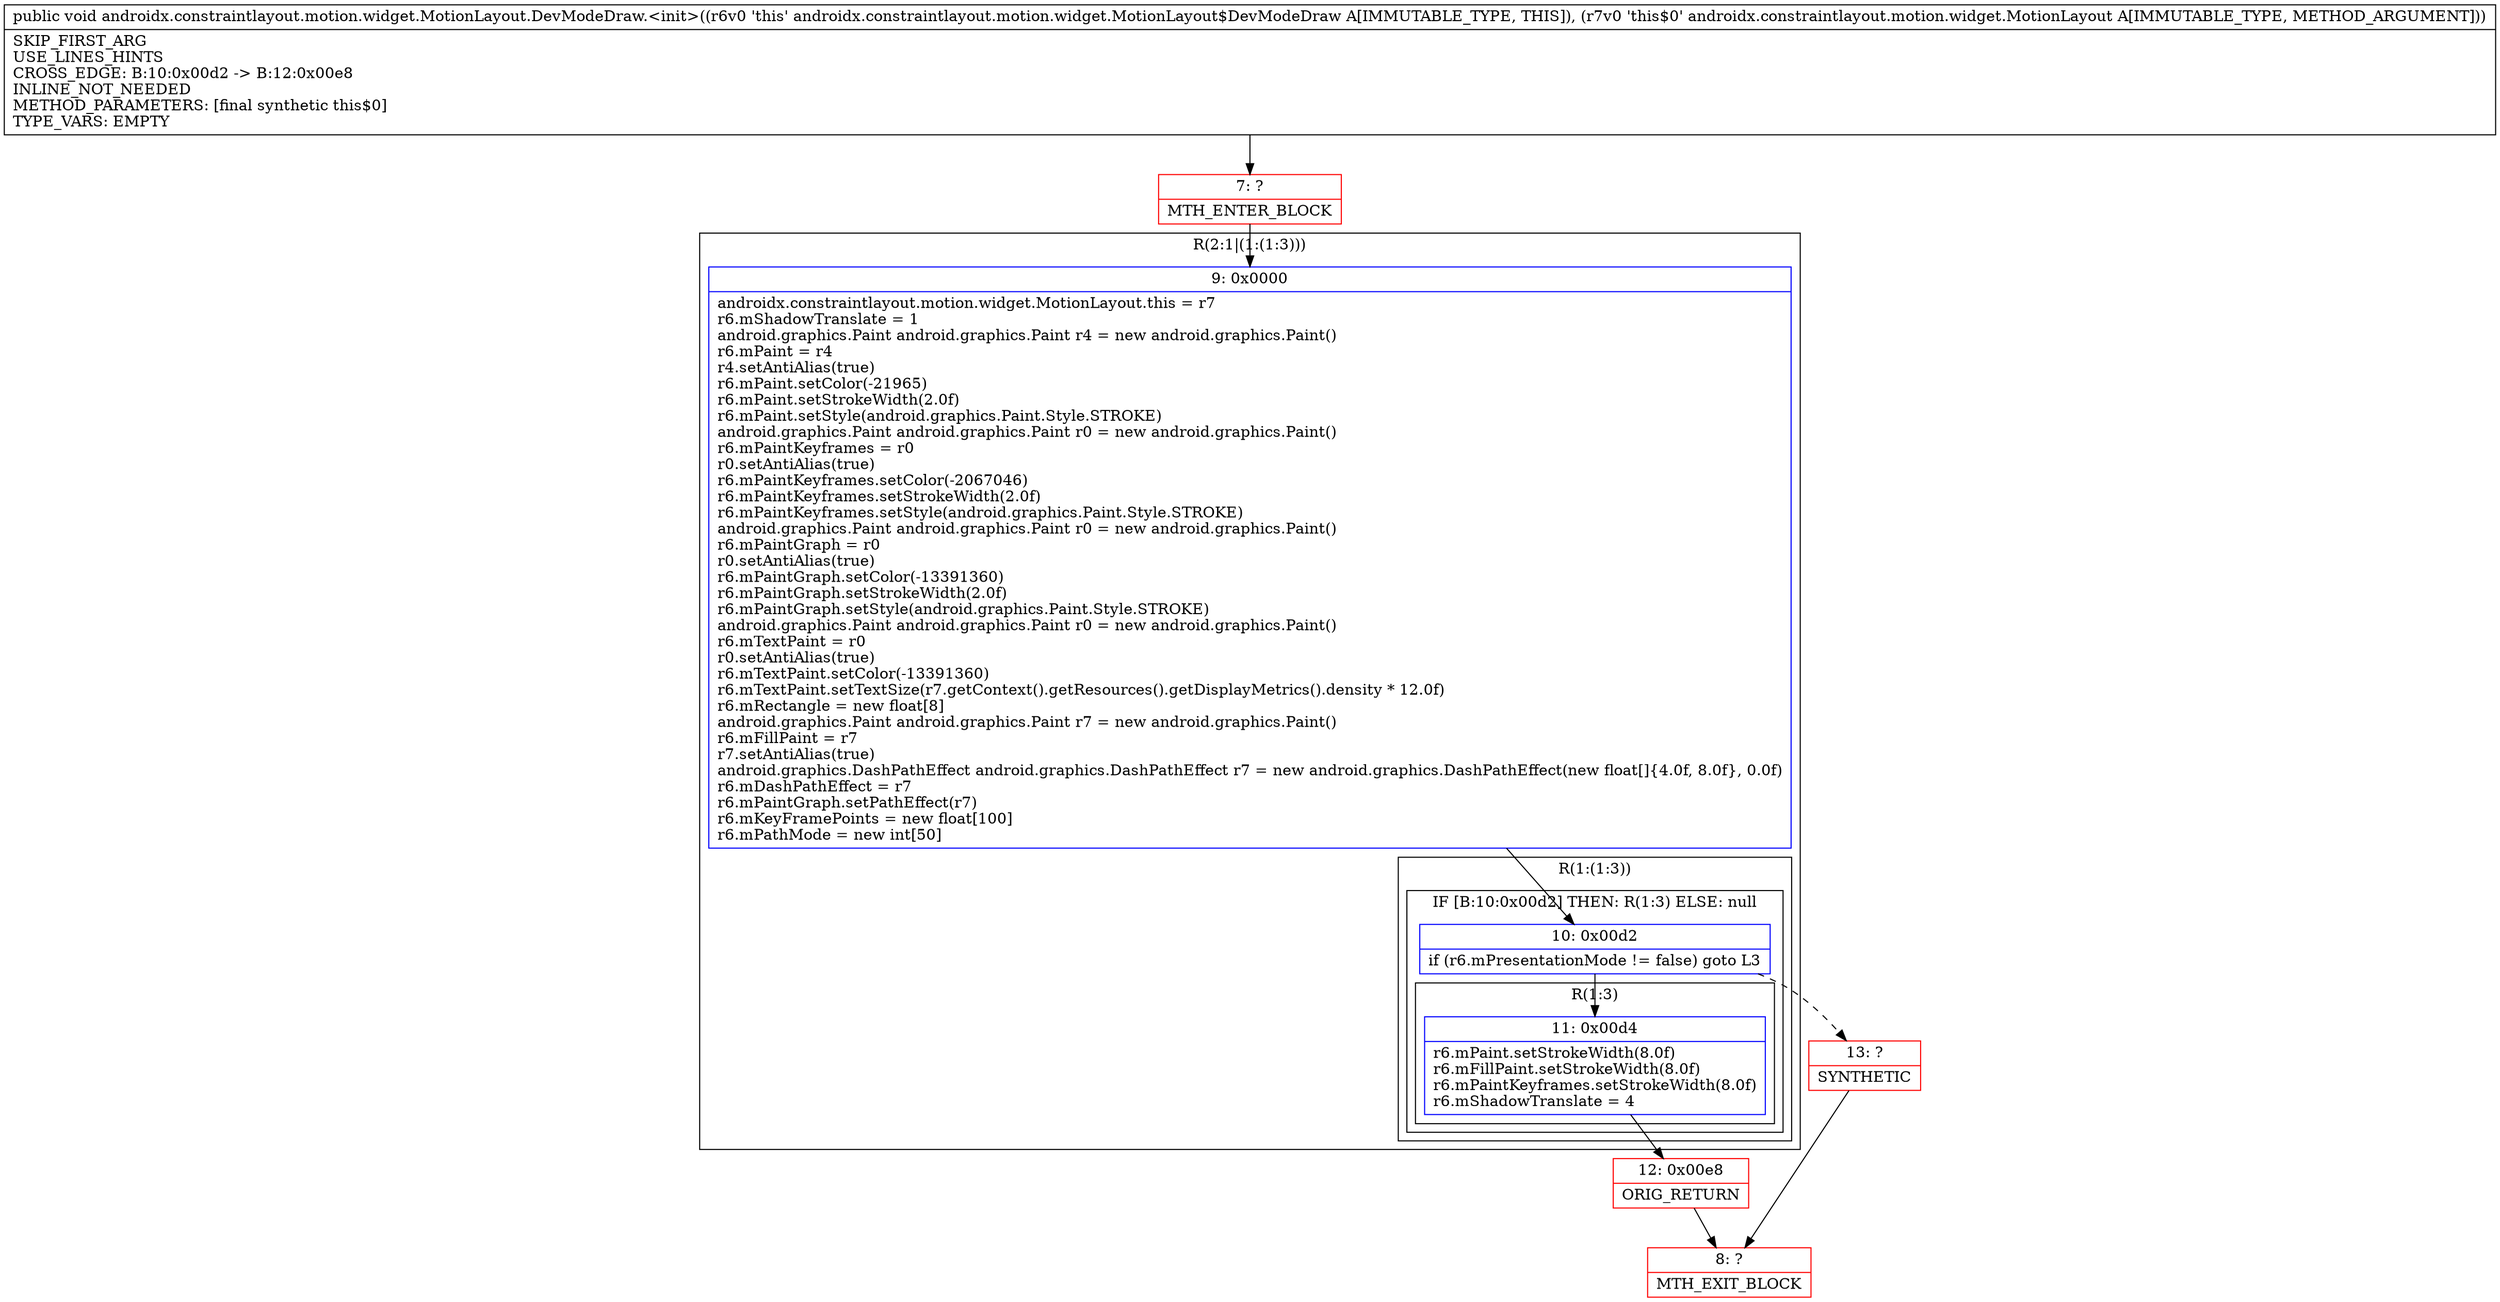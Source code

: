 digraph "CFG forandroidx.constraintlayout.motion.widget.MotionLayout.DevModeDraw.\<init\>(Landroidx\/constraintlayout\/motion\/widget\/MotionLayout;)V" {
subgraph cluster_Region_1662433452 {
label = "R(2:1|(1:(1:3)))";
node [shape=record,color=blue];
Node_9 [shape=record,label="{9\:\ 0x0000|androidx.constraintlayout.motion.widget.MotionLayout.this = r7\lr6.mShadowTranslate = 1\landroid.graphics.Paint android.graphics.Paint r4 = new android.graphics.Paint()\lr6.mPaint = r4\lr4.setAntiAlias(true)\lr6.mPaint.setColor(\-21965)\lr6.mPaint.setStrokeWidth(2.0f)\lr6.mPaint.setStyle(android.graphics.Paint.Style.STROKE)\landroid.graphics.Paint android.graphics.Paint r0 = new android.graphics.Paint()\lr6.mPaintKeyframes = r0\lr0.setAntiAlias(true)\lr6.mPaintKeyframes.setColor(\-2067046)\lr6.mPaintKeyframes.setStrokeWidth(2.0f)\lr6.mPaintKeyframes.setStyle(android.graphics.Paint.Style.STROKE)\landroid.graphics.Paint android.graphics.Paint r0 = new android.graphics.Paint()\lr6.mPaintGraph = r0\lr0.setAntiAlias(true)\lr6.mPaintGraph.setColor(\-13391360)\lr6.mPaintGraph.setStrokeWidth(2.0f)\lr6.mPaintGraph.setStyle(android.graphics.Paint.Style.STROKE)\landroid.graphics.Paint android.graphics.Paint r0 = new android.graphics.Paint()\lr6.mTextPaint = r0\lr0.setAntiAlias(true)\lr6.mTextPaint.setColor(\-13391360)\lr6.mTextPaint.setTextSize(r7.getContext().getResources().getDisplayMetrics().density * 12.0f)\lr6.mRectangle = new float[8]\landroid.graphics.Paint android.graphics.Paint r7 = new android.graphics.Paint()\lr6.mFillPaint = r7\lr7.setAntiAlias(true)\landroid.graphics.DashPathEffect android.graphics.DashPathEffect r7 = new android.graphics.DashPathEffect(new float[]\{4.0f, 8.0f\}, 0.0f)\lr6.mDashPathEffect = r7\lr6.mPaintGraph.setPathEffect(r7)\lr6.mKeyFramePoints = new float[100]\lr6.mPathMode = new int[50]\l}"];
subgraph cluster_Region_861091769 {
label = "R(1:(1:3))";
node [shape=record,color=blue];
subgraph cluster_IfRegion_967945913 {
label = "IF [B:10:0x00d2] THEN: R(1:3) ELSE: null";
node [shape=record,color=blue];
Node_10 [shape=record,label="{10\:\ 0x00d2|if (r6.mPresentationMode != false) goto L3\l}"];
subgraph cluster_Region_249514980 {
label = "R(1:3)";
node [shape=record,color=blue];
Node_11 [shape=record,label="{11\:\ 0x00d4|r6.mPaint.setStrokeWidth(8.0f)\lr6.mFillPaint.setStrokeWidth(8.0f)\lr6.mPaintKeyframes.setStrokeWidth(8.0f)\lr6.mShadowTranslate = 4\l}"];
}
}
}
}
Node_7 [shape=record,color=red,label="{7\:\ ?|MTH_ENTER_BLOCK\l}"];
Node_12 [shape=record,color=red,label="{12\:\ 0x00e8|ORIG_RETURN\l}"];
Node_8 [shape=record,color=red,label="{8\:\ ?|MTH_EXIT_BLOCK\l}"];
Node_13 [shape=record,color=red,label="{13\:\ ?|SYNTHETIC\l}"];
MethodNode[shape=record,label="{public void androidx.constraintlayout.motion.widget.MotionLayout.DevModeDraw.\<init\>((r6v0 'this' androidx.constraintlayout.motion.widget.MotionLayout$DevModeDraw A[IMMUTABLE_TYPE, THIS]), (r7v0 'this$0' androidx.constraintlayout.motion.widget.MotionLayout A[IMMUTABLE_TYPE, METHOD_ARGUMENT]))  | SKIP_FIRST_ARG\lUSE_LINES_HINTS\lCROSS_EDGE: B:10:0x00d2 \-\> B:12:0x00e8\lINLINE_NOT_NEEDED\lMETHOD_PARAMETERS: [final synthetic this$0]\lTYPE_VARS: EMPTY\l}"];
MethodNode -> Node_7;Node_9 -> Node_10;
Node_10 -> Node_11;
Node_10 -> Node_13[style=dashed];
Node_11 -> Node_12;
Node_7 -> Node_9;
Node_12 -> Node_8;
Node_13 -> Node_8;
}

